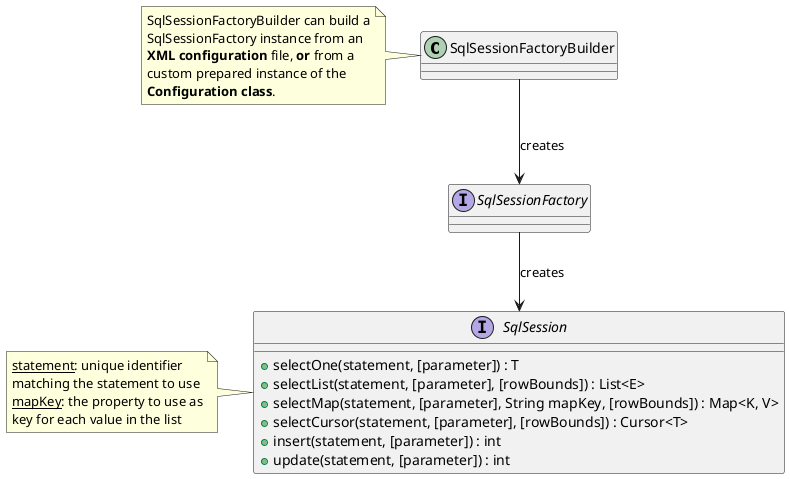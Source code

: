 @startuml

class SqlSessionFactoryBuilder
interface SqlSessionFactory
interface SqlSession {
    + selectOne(statement, [parameter]) : T
    + selectList(statement, [parameter], [rowBounds]) : List<E>
    + selectMap(statement, [parameter], String mapKey, [rowBounds]) : Map<K, V>
    + selectCursor(statement, [parameter], [rowBounds]) : Cursor<T>
    + insert(statement, [parameter]) : int
    + update(statement, [parameter]) : int
}

SqlSessionFactoryBuilder --> SqlSessionFactory : creates
SqlSessionFactory --> SqlSession : creates

note left of SqlSessionFactoryBuilder
    SqlSessionFactoryBuilder can build a
    SqlSessionFactory instance from an
    **XML configuration** file, **or** from a
    custom prepared instance of the
    **Configuration class**.
end note

note left of SqlSession
    __statement__: unique identifier
    matching the statement to use
    __mapKey__: the property to use as
    key for each value in the list
end note

@enduml